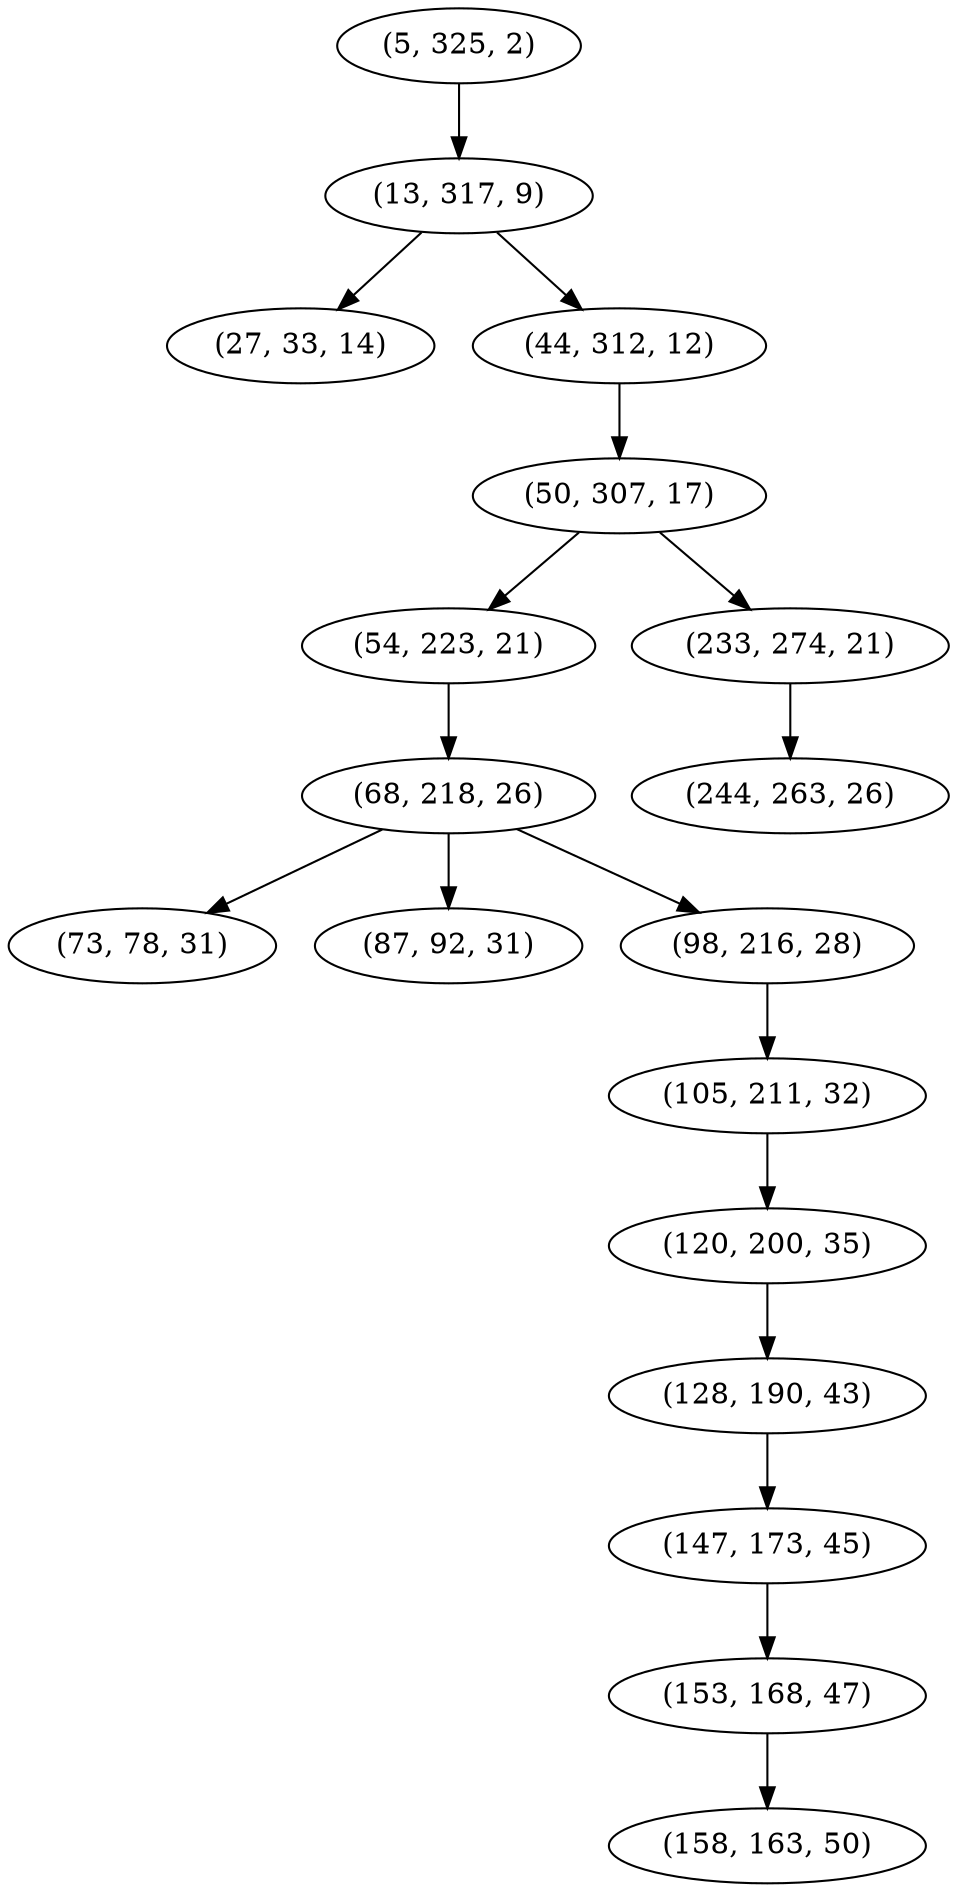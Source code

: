 digraph tree {
    "(5, 325, 2)";
    "(13, 317, 9)";
    "(27, 33, 14)";
    "(44, 312, 12)";
    "(50, 307, 17)";
    "(54, 223, 21)";
    "(68, 218, 26)";
    "(73, 78, 31)";
    "(87, 92, 31)";
    "(98, 216, 28)";
    "(105, 211, 32)";
    "(120, 200, 35)";
    "(128, 190, 43)";
    "(147, 173, 45)";
    "(153, 168, 47)";
    "(158, 163, 50)";
    "(233, 274, 21)";
    "(244, 263, 26)";
    "(5, 325, 2)" -> "(13, 317, 9)";
    "(13, 317, 9)" -> "(27, 33, 14)";
    "(13, 317, 9)" -> "(44, 312, 12)";
    "(44, 312, 12)" -> "(50, 307, 17)";
    "(50, 307, 17)" -> "(54, 223, 21)";
    "(50, 307, 17)" -> "(233, 274, 21)";
    "(54, 223, 21)" -> "(68, 218, 26)";
    "(68, 218, 26)" -> "(73, 78, 31)";
    "(68, 218, 26)" -> "(87, 92, 31)";
    "(68, 218, 26)" -> "(98, 216, 28)";
    "(98, 216, 28)" -> "(105, 211, 32)";
    "(105, 211, 32)" -> "(120, 200, 35)";
    "(120, 200, 35)" -> "(128, 190, 43)";
    "(128, 190, 43)" -> "(147, 173, 45)";
    "(147, 173, 45)" -> "(153, 168, 47)";
    "(153, 168, 47)" -> "(158, 163, 50)";
    "(233, 274, 21)" -> "(244, 263, 26)";
}
